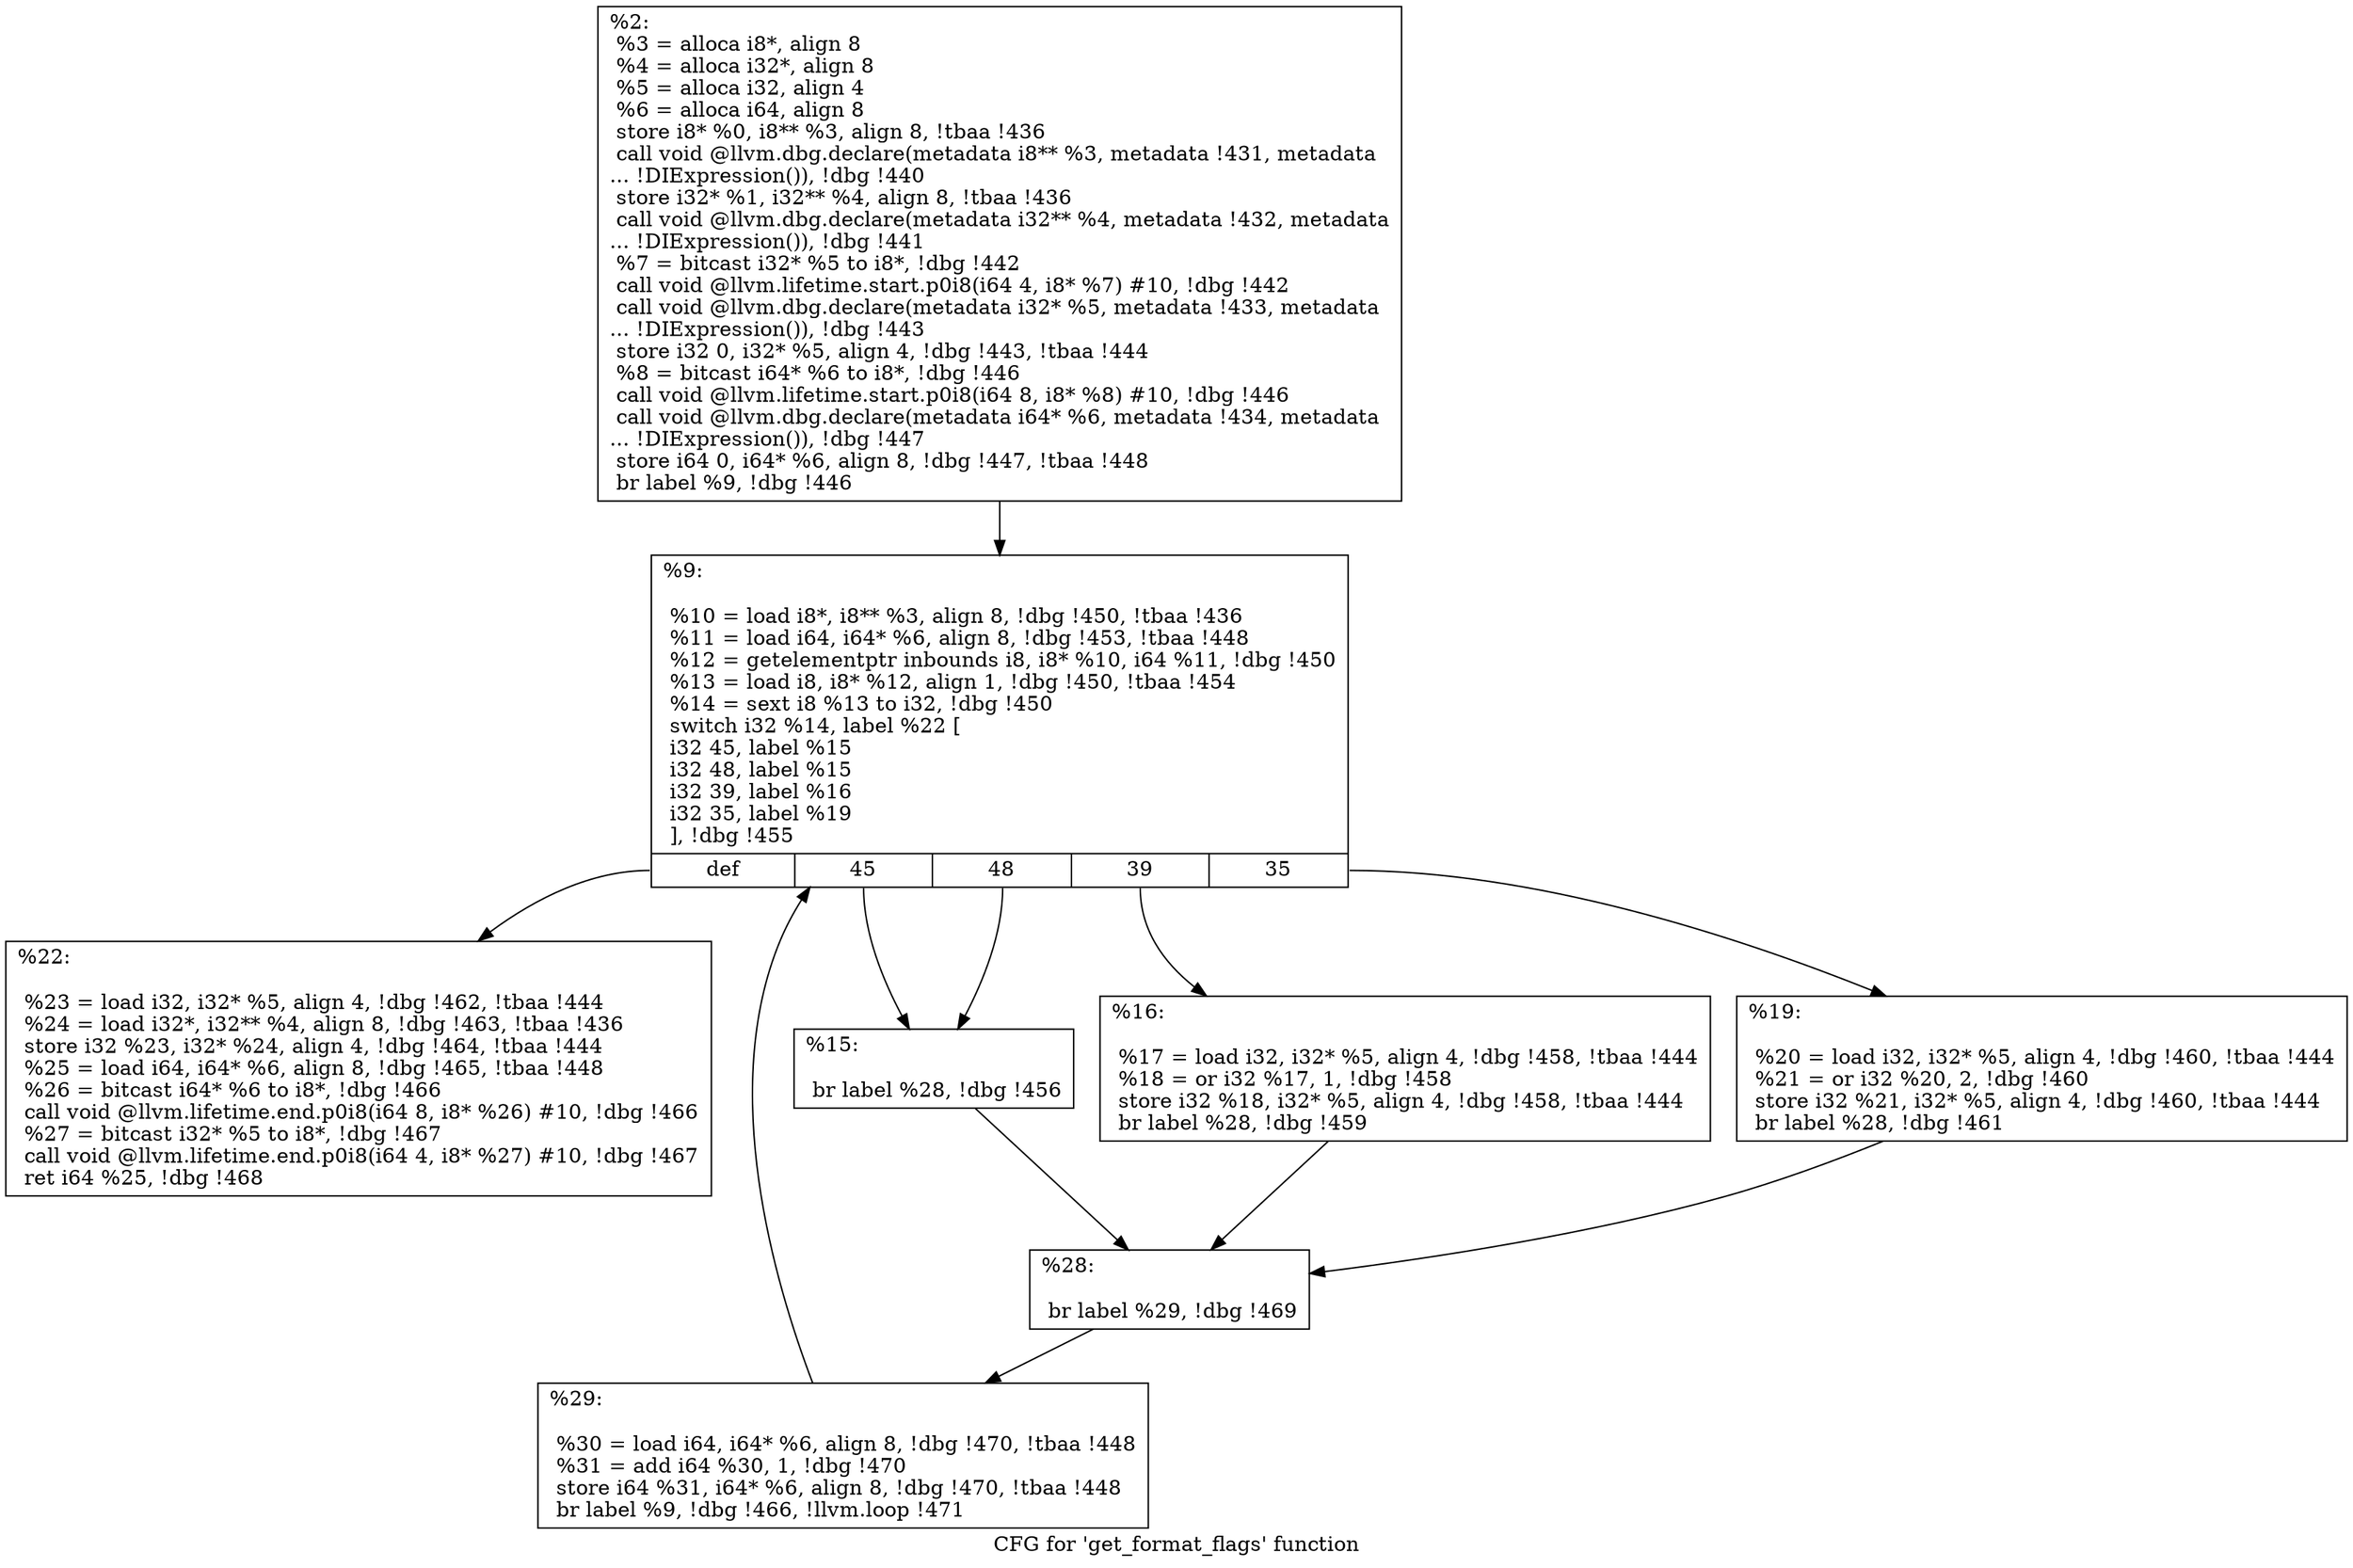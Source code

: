 digraph "CFG for 'get_format_flags' function" {
	label="CFG for 'get_format_flags' function";

	Node0x23a08c0 [shape=record,label="{%2:\l  %3 = alloca i8*, align 8\l  %4 = alloca i32*, align 8\l  %5 = alloca i32, align 4\l  %6 = alloca i64, align 8\l  store i8* %0, i8** %3, align 8, !tbaa !436\l  call void @llvm.dbg.declare(metadata i8** %3, metadata !431, metadata\l... !DIExpression()), !dbg !440\l  store i32* %1, i32** %4, align 8, !tbaa !436\l  call void @llvm.dbg.declare(metadata i32** %4, metadata !432, metadata\l... !DIExpression()), !dbg !441\l  %7 = bitcast i32* %5 to i8*, !dbg !442\l  call void @llvm.lifetime.start.p0i8(i64 4, i8* %7) #10, !dbg !442\l  call void @llvm.dbg.declare(metadata i32* %5, metadata !433, metadata\l... !DIExpression()), !dbg !443\l  store i32 0, i32* %5, align 4, !dbg !443, !tbaa !444\l  %8 = bitcast i64* %6 to i8*, !dbg !446\l  call void @llvm.lifetime.start.p0i8(i64 8, i8* %8) #10, !dbg !446\l  call void @llvm.dbg.declare(metadata i64* %6, metadata !434, metadata\l... !DIExpression()), !dbg !447\l  store i64 0, i64* %6, align 8, !dbg !447, !tbaa !448\l  br label %9, !dbg !446\l}"];
	Node0x23a08c0 -> Node0x23a0910;
	Node0x23a0910 [shape=record,label="{%9:\l\l  %10 = load i8*, i8** %3, align 8, !dbg !450, !tbaa !436\l  %11 = load i64, i64* %6, align 8, !dbg !453, !tbaa !448\l  %12 = getelementptr inbounds i8, i8* %10, i64 %11, !dbg !450\l  %13 = load i8, i8* %12, align 1, !dbg !450, !tbaa !454\l  %14 = sext i8 %13 to i32, !dbg !450\l  switch i32 %14, label %22 [\l    i32 45, label %15\l    i32 48, label %15\l    i32 39, label %16\l    i32 35, label %19\l  ], !dbg !455\l|{<s0>def|<s1>45|<s2>48|<s3>39|<s4>35}}"];
	Node0x23a0910:s0 -> Node0x23a0a50;
	Node0x23a0910:s1 -> Node0x23a0960;
	Node0x23a0910:s2 -> Node0x23a0960;
	Node0x23a0910:s3 -> Node0x23a09b0;
	Node0x23a0910:s4 -> Node0x23a0a00;
	Node0x23a0960 [shape=record,label="{%15:\l\l  br label %28, !dbg !456\l}"];
	Node0x23a0960 -> Node0x23a0aa0;
	Node0x23a09b0 [shape=record,label="{%16:\l\l  %17 = load i32, i32* %5, align 4, !dbg !458, !tbaa !444\l  %18 = or i32 %17, 1, !dbg !458\l  store i32 %18, i32* %5, align 4, !dbg !458, !tbaa !444\l  br label %28, !dbg !459\l}"];
	Node0x23a09b0 -> Node0x23a0aa0;
	Node0x23a0a00 [shape=record,label="{%19:\l\l  %20 = load i32, i32* %5, align 4, !dbg !460, !tbaa !444\l  %21 = or i32 %20, 2, !dbg !460\l  store i32 %21, i32* %5, align 4, !dbg !460, !tbaa !444\l  br label %28, !dbg !461\l}"];
	Node0x23a0a00 -> Node0x23a0aa0;
	Node0x23a0a50 [shape=record,label="{%22:\l\l  %23 = load i32, i32* %5, align 4, !dbg !462, !tbaa !444\l  %24 = load i32*, i32** %4, align 8, !dbg !463, !tbaa !436\l  store i32 %23, i32* %24, align 4, !dbg !464, !tbaa !444\l  %25 = load i64, i64* %6, align 8, !dbg !465, !tbaa !448\l  %26 = bitcast i64* %6 to i8*, !dbg !466\l  call void @llvm.lifetime.end.p0i8(i64 8, i8* %26) #10, !dbg !466\l  %27 = bitcast i32* %5 to i8*, !dbg !467\l  call void @llvm.lifetime.end.p0i8(i64 4, i8* %27) #10, !dbg !467\l  ret i64 %25, !dbg !468\l}"];
	Node0x23a0aa0 [shape=record,label="{%28:\l\l  br label %29, !dbg !469\l}"];
	Node0x23a0aa0 -> Node0x23a0af0;
	Node0x23a0af0 [shape=record,label="{%29:\l\l  %30 = load i64, i64* %6, align 8, !dbg !470, !tbaa !448\l  %31 = add i64 %30, 1, !dbg !470\l  store i64 %31, i64* %6, align 8, !dbg !470, !tbaa !448\l  br label %9, !dbg !466, !llvm.loop !471\l}"];
	Node0x23a0af0 -> Node0x23a0910;
}
